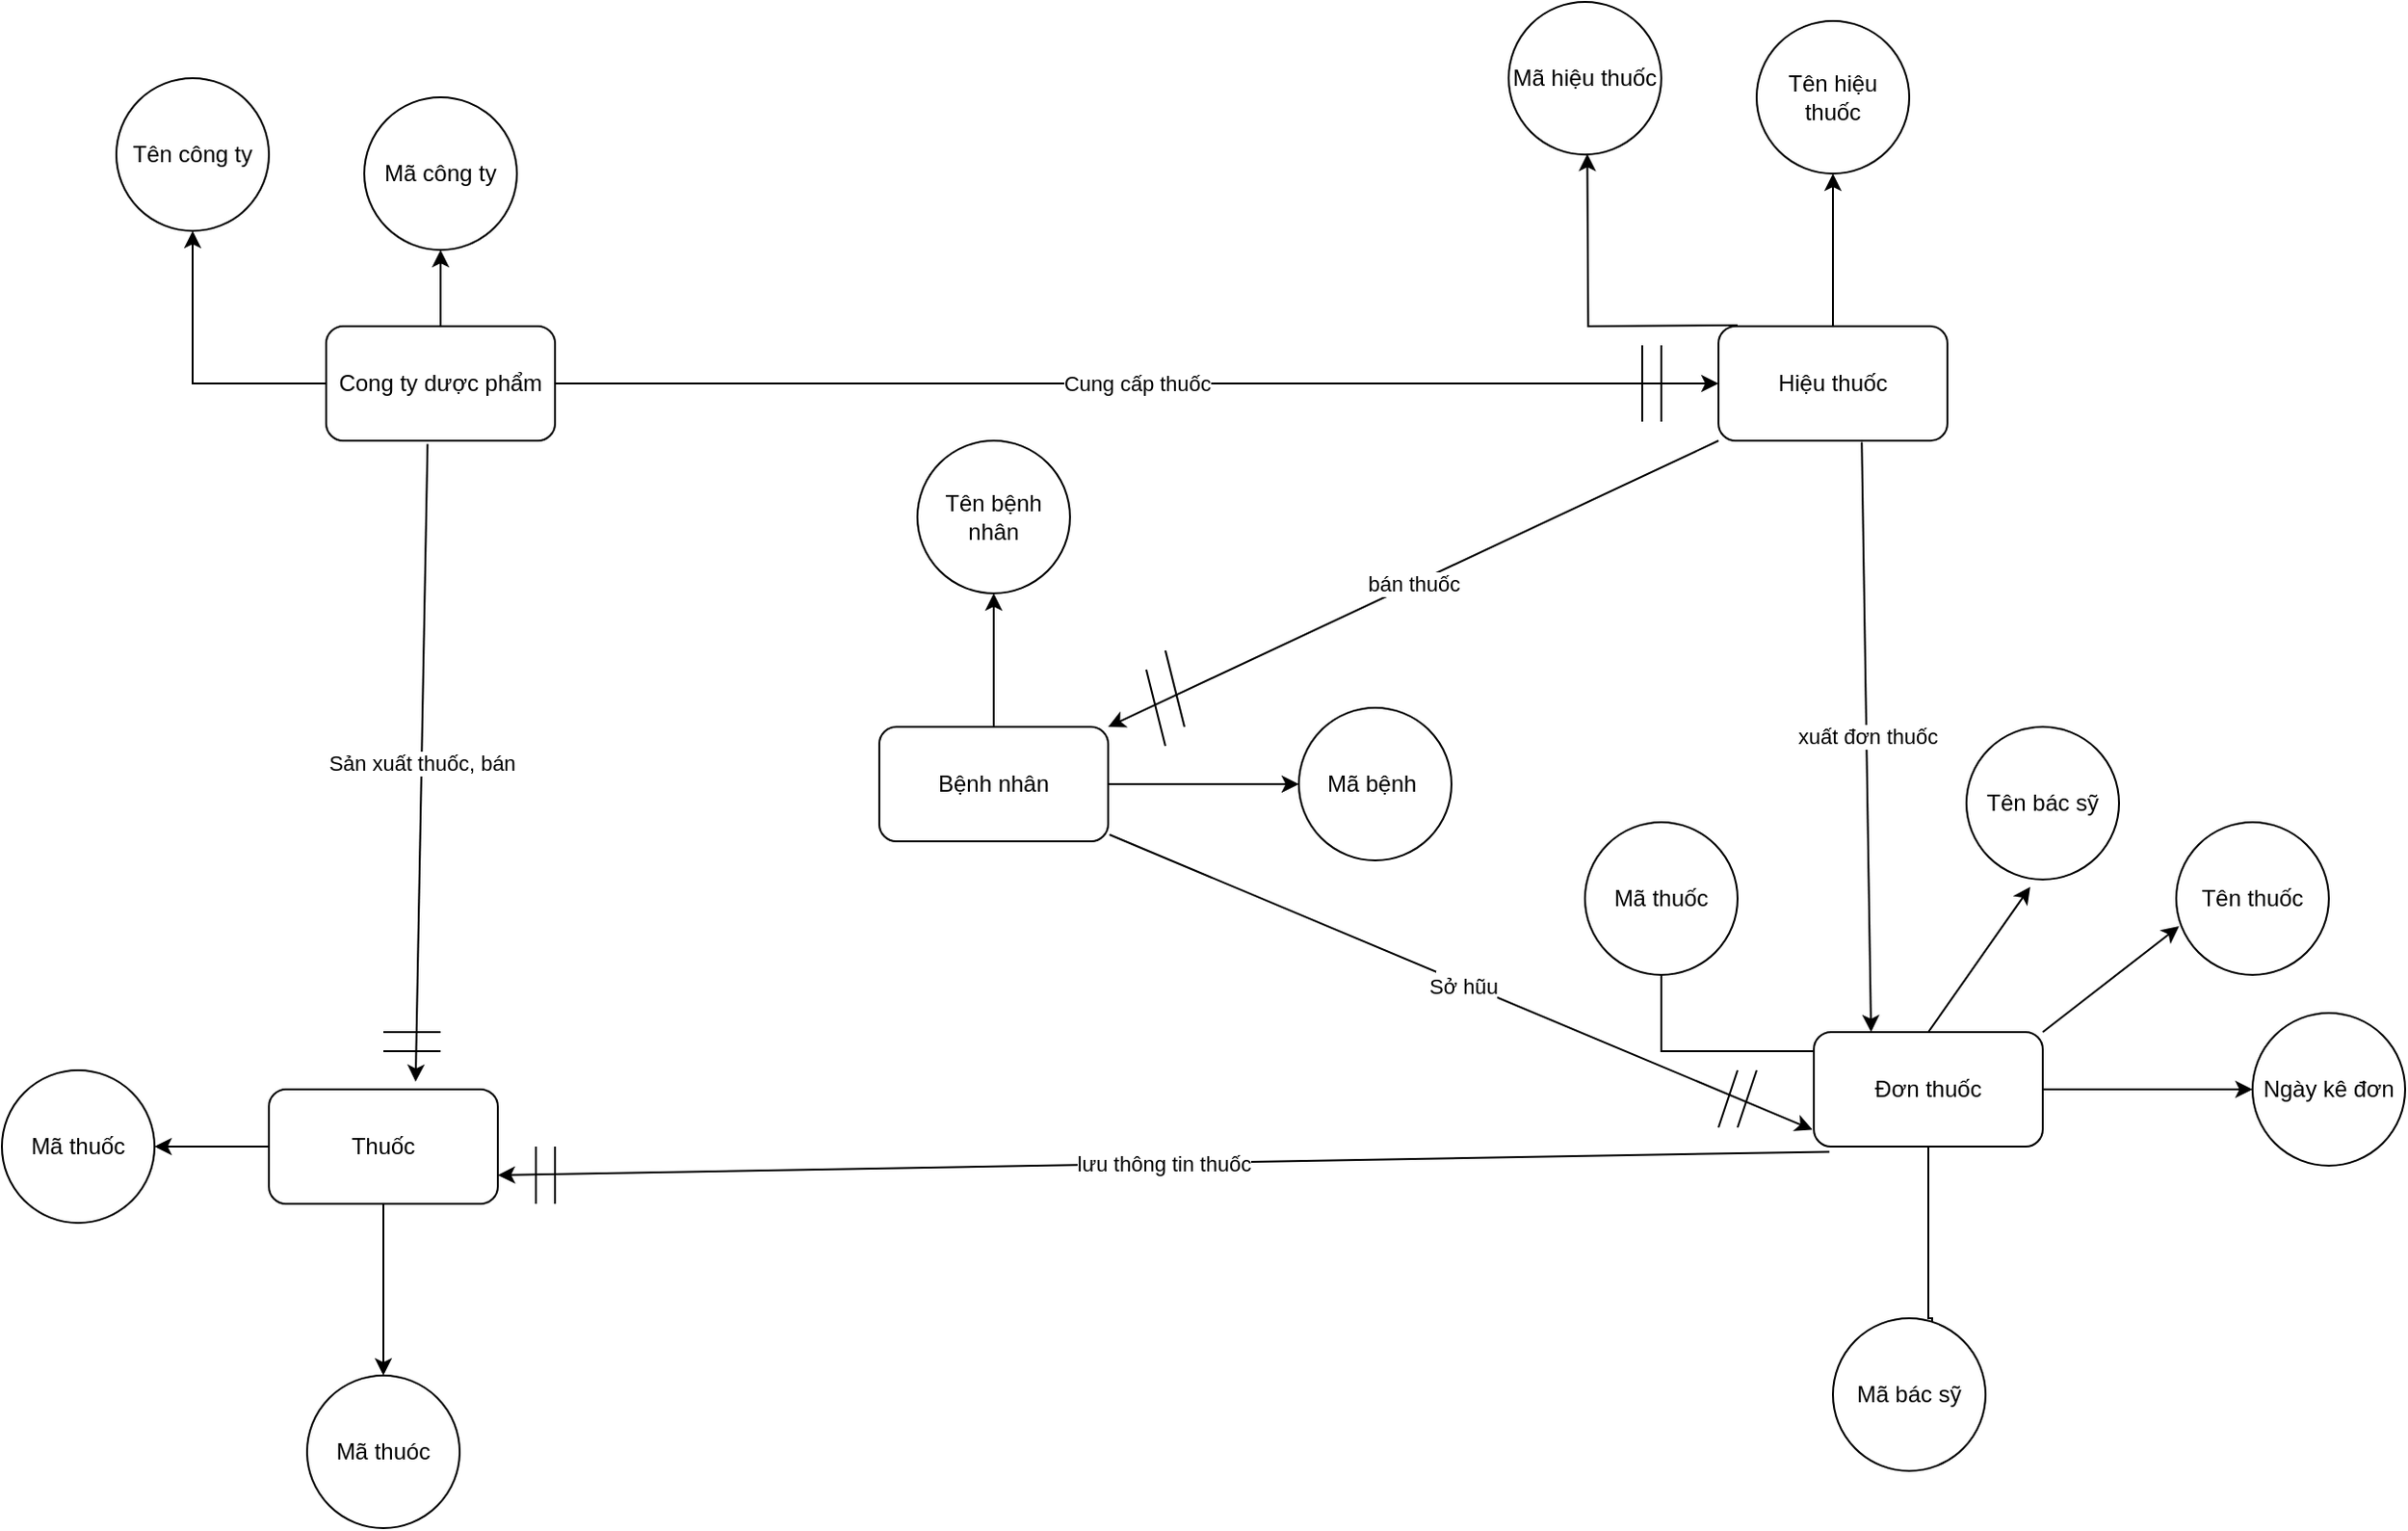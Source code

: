 <mxfile version="23.0.1" type="github">
  <diagram name="Page-1" id="y6IJWJ44svzPStoQqNsy">
    <mxGraphModel dx="2286" dy="1851" grid="1" gridSize="10" guides="1" tooltips="1" connect="1" arrows="1" fold="1" page="1" pageScale="1" pageWidth="850" pageHeight="1100" math="0" shadow="0">
      <root>
        <mxCell id="0" />
        <mxCell id="1" parent="0" />
        <mxCell id="SiMPar9Bt1SjV6V6U8VP-4" value="" style="edgeStyle=orthogonalEdgeStyle;rounded=0;orthogonalLoop=1;jettySize=auto;html=1;" edge="1" parent="1" source="SiMPar9Bt1SjV6V6U8VP-2" target="SiMPar9Bt1SjV6V6U8VP-3">
          <mxGeometry relative="1" as="geometry" />
        </mxCell>
        <mxCell id="SiMPar9Bt1SjV6V6U8VP-6" value="" style="edgeStyle=orthogonalEdgeStyle;rounded=0;orthogonalLoop=1;jettySize=auto;html=1;" edge="1" parent="1" source="SiMPar9Bt1SjV6V6U8VP-2" target="SiMPar9Bt1SjV6V6U8VP-5">
          <mxGeometry relative="1" as="geometry" />
        </mxCell>
        <mxCell id="SiMPar9Bt1SjV6V6U8VP-2" value="Cong ty dược phẩm" style="rounded=1;whiteSpace=wrap;html=1;" vertex="1" parent="1">
          <mxGeometry x="80" y="20" width="120" height="60" as="geometry" />
        </mxCell>
        <mxCell id="SiMPar9Bt1SjV6V6U8VP-3" value="Tên công ty" style="ellipse;whiteSpace=wrap;html=1;rounded=1;" vertex="1" parent="1">
          <mxGeometry x="-30" y="-110" width="80" height="80" as="geometry" />
        </mxCell>
        <mxCell id="SiMPar9Bt1SjV6V6U8VP-5" value="Mã công ty" style="ellipse;whiteSpace=wrap;html=1;rounded=1;" vertex="1" parent="1">
          <mxGeometry x="100" y="-100" width="80" height="80" as="geometry" />
        </mxCell>
        <mxCell id="SiMPar9Bt1SjV6V6U8VP-11" value="" style="edgeStyle=orthogonalEdgeStyle;rounded=0;orthogonalLoop=1;jettySize=auto;html=1;entryX=0.64;entryY=1.002;entryDx=0;entryDy=0;entryPerimeter=0;" edge="1" parent="1">
          <mxGeometry relative="1" as="geometry">
            <mxPoint x="820" y="19.5" as="sourcePoint" />
            <mxPoint x="741.2" y="-70.34" as="targetPoint" />
          </mxGeometry>
        </mxCell>
        <mxCell id="SiMPar9Bt1SjV6V6U8VP-13" value="" style="edgeStyle=orthogonalEdgeStyle;rounded=0;orthogonalLoop=1;jettySize=auto;html=1;" edge="1" parent="1" source="SiMPar9Bt1SjV6V6U8VP-9" target="SiMPar9Bt1SjV6V6U8VP-12">
          <mxGeometry relative="1" as="geometry" />
        </mxCell>
        <mxCell id="SiMPar9Bt1SjV6V6U8VP-9" value="Hiệu thuốc" style="rounded=1;whiteSpace=wrap;html=1;" vertex="1" parent="1">
          <mxGeometry x="810" y="20" width="120" height="60" as="geometry" />
        </mxCell>
        <mxCell id="SiMPar9Bt1SjV6V6U8VP-10" value="Mã hiệu thuốc" style="ellipse;whiteSpace=wrap;html=1;rounded=1;" vertex="1" parent="1">
          <mxGeometry x="700" y="-150" width="80" height="80" as="geometry" />
        </mxCell>
        <mxCell id="SiMPar9Bt1SjV6V6U8VP-12" value="Tên hiệu thuốc" style="ellipse;whiteSpace=wrap;html=1;rounded=1;" vertex="1" parent="1">
          <mxGeometry x="830" y="-140" width="80" height="80" as="geometry" />
        </mxCell>
        <mxCell id="SiMPar9Bt1SjV6V6U8VP-19" value="" style="edgeStyle=orthogonalEdgeStyle;rounded=0;orthogonalLoop=1;jettySize=auto;html=1;" edge="1" parent="1" source="SiMPar9Bt1SjV6V6U8VP-17" target="SiMPar9Bt1SjV6V6U8VP-18">
          <mxGeometry relative="1" as="geometry" />
        </mxCell>
        <mxCell id="SiMPar9Bt1SjV6V6U8VP-37" value="" style="edgeStyle=orthogonalEdgeStyle;rounded=0;orthogonalLoop=1;jettySize=auto;html=1;" edge="1" parent="1" source="SiMPar9Bt1SjV6V6U8VP-17" target="SiMPar9Bt1SjV6V6U8VP-36">
          <mxGeometry relative="1" as="geometry" />
        </mxCell>
        <mxCell id="SiMPar9Bt1SjV6V6U8VP-17" value="Thuốc" style="rounded=1;whiteSpace=wrap;html=1;" vertex="1" parent="1">
          <mxGeometry x="50" y="420" width="120" height="60" as="geometry" />
        </mxCell>
        <mxCell id="SiMPar9Bt1SjV6V6U8VP-18" value="Mã thuóc" style="ellipse;whiteSpace=wrap;html=1;rounded=1;" vertex="1" parent="1">
          <mxGeometry x="70" y="570" width="80" height="80" as="geometry" />
        </mxCell>
        <mxCell id="SiMPar9Bt1SjV6V6U8VP-24" value="" style="edgeStyle=orthogonalEdgeStyle;rounded=0;orthogonalLoop=1;jettySize=auto;html=1;" edge="1" parent="1">
          <mxGeometry relative="1" as="geometry">
            <mxPoint x="860" y="400" as="sourcePoint" />
            <mxPoint x="780" y="340" as="targetPoint" />
            <Array as="points">
              <mxPoint x="780" y="400" />
            </Array>
          </mxGeometry>
        </mxCell>
        <mxCell id="SiMPar9Bt1SjV6V6U8VP-28" value="" style="edgeStyle=orthogonalEdgeStyle;rounded=0;orthogonalLoop=1;jettySize=auto;html=1;" edge="1" parent="1" source="SiMPar9Bt1SjV6V6U8VP-20" target="SiMPar9Bt1SjV6V6U8VP-27">
          <mxGeometry relative="1" as="geometry" />
        </mxCell>
        <mxCell id="SiMPar9Bt1SjV6V6U8VP-33" value="" style="edgeStyle=orthogonalEdgeStyle;rounded=0;orthogonalLoop=1;jettySize=auto;html=1;entryX=0;entryY=0;entryDx=0;entryDy=0;" edge="1" parent="1" target="SiMPar9Bt1SjV6V6U8VP-32">
          <mxGeometry relative="1" as="geometry">
            <mxPoint x="920" y="450" as="sourcePoint" />
            <mxPoint x="1080.0" y="540" as="targetPoint" />
            <Array as="points">
              <mxPoint x="920" y="540" />
              <mxPoint x="922" y="540" />
            </Array>
          </mxGeometry>
        </mxCell>
        <mxCell id="SiMPar9Bt1SjV6V6U8VP-20" value="Đơn thuốc" style="rounded=1;whiteSpace=wrap;html=1;" vertex="1" parent="1">
          <mxGeometry x="860" y="390" width="120" height="60" as="geometry" />
        </mxCell>
        <mxCell id="SiMPar9Bt1SjV6V6U8VP-21" value="Tên thuốc" style="ellipse;whiteSpace=wrap;html=1;rounded=1;" vertex="1" parent="1">
          <mxGeometry x="1050" y="280" width="80" height="80" as="geometry" />
        </mxCell>
        <mxCell id="SiMPar9Bt1SjV6V6U8VP-23" value="Mã thuốc" style="ellipse;whiteSpace=wrap;html=1;rounded=1;" vertex="1" parent="1">
          <mxGeometry x="740" y="280" width="80" height="80" as="geometry" />
        </mxCell>
        <mxCell id="SiMPar9Bt1SjV6V6U8VP-27" value="Ngày kê đơn" style="ellipse;whiteSpace=wrap;html=1;rounded=1;" vertex="1" parent="1">
          <mxGeometry x="1090" y="380" width="80" height="80" as="geometry" />
        </mxCell>
        <mxCell id="SiMPar9Bt1SjV6V6U8VP-32" value="Mã bác sỹ" style="ellipse;whiteSpace=wrap;html=1;rounded=1;" vertex="1" parent="1">
          <mxGeometry x="870" y="540" width="80" height="80" as="geometry" />
        </mxCell>
        <mxCell id="SiMPar9Bt1SjV6V6U8VP-36" value="Mã thuốc" style="ellipse;whiteSpace=wrap;html=1;rounded=1;" vertex="1" parent="1">
          <mxGeometry x="-90" y="410" width="80" height="80" as="geometry" />
        </mxCell>
        <mxCell id="SiMPar9Bt1SjV6V6U8VP-34" value="Tên bác sỹ" style="ellipse;whiteSpace=wrap;html=1;rounded=1;" vertex="1" parent="1">
          <mxGeometry x="940" y="230" width="80" height="80" as="geometry" />
        </mxCell>
        <mxCell id="SiMPar9Bt1SjV6V6U8VP-40" value="" style="endArrow=classic;html=1;rounded=0;entryX=0.418;entryY=1.048;entryDx=0;entryDy=0;entryPerimeter=0;exitX=0.5;exitY=0;exitDx=0;exitDy=0;" edge="1" parent="1" source="SiMPar9Bt1SjV6V6U8VP-20" target="SiMPar9Bt1SjV6V6U8VP-34">
          <mxGeometry width="50" height="50" relative="1" as="geometry">
            <mxPoint x="910" y="390" as="sourcePoint" />
            <mxPoint x="960" y="340" as="targetPoint" />
          </mxGeometry>
        </mxCell>
        <mxCell id="SiMPar9Bt1SjV6V6U8VP-41" value="" style="endArrow=classic;html=1;rounded=0;entryX=0.018;entryY=0.682;entryDx=0;entryDy=0;entryPerimeter=0;" edge="1" parent="1" target="SiMPar9Bt1SjV6V6U8VP-21">
          <mxGeometry width="50" height="50" relative="1" as="geometry">
            <mxPoint x="980" y="390" as="sourcePoint" />
            <mxPoint x="1030" y="340" as="targetPoint" />
          </mxGeometry>
        </mxCell>
        <mxCell id="SiMPar9Bt1SjV6V6U8VP-44" value="" style="edgeStyle=orthogonalEdgeStyle;rounded=0;orthogonalLoop=1;jettySize=auto;html=1;" edge="1" parent="1" source="SiMPar9Bt1SjV6V6U8VP-42" target="SiMPar9Bt1SjV6V6U8VP-43">
          <mxGeometry relative="1" as="geometry" />
        </mxCell>
        <mxCell id="SiMPar9Bt1SjV6V6U8VP-46" value="" style="edgeStyle=orthogonalEdgeStyle;rounded=0;orthogonalLoop=1;jettySize=auto;html=1;" edge="1" parent="1" source="SiMPar9Bt1SjV6V6U8VP-42" target="SiMPar9Bt1SjV6V6U8VP-45">
          <mxGeometry relative="1" as="geometry" />
        </mxCell>
        <mxCell id="SiMPar9Bt1SjV6V6U8VP-42" value="Bệnh nhân" style="rounded=1;whiteSpace=wrap;html=1;" vertex="1" parent="1">
          <mxGeometry x="370" y="230" width="120" height="60" as="geometry" />
        </mxCell>
        <mxCell id="SiMPar9Bt1SjV6V6U8VP-43" value="Tên bệnh nhân" style="ellipse;whiteSpace=wrap;html=1;rounded=1;" vertex="1" parent="1">
          <mxGeometry x="390" y="80" width="80" height="80" as="geometry" />
        </mxCell>
        <mxCell id="SiMPar9Bt1SjV6V6U8VP-45" value="Mã bệnh&amp;nbsp;" style="ellipse;whiteSpace=wrap;html=1;rounded=1;" vertex="1" parent="1">
          <mxGeometry x="590" y="220" width="80" height="80" as="geometry" />
        </mxCell>
        <mxCell id="SiMPar9Bt1SjV6V6U8VP-49" value="" style="endArrow=classic;html=1;rounded=0;exitX=0.443;exitY=1.03;exitDx=0;exitDy=0;exitPerimeter=0;entryX=0.641;entryY=-0.066;entryDx=0;entryDy=0;entryPerimeter=0;" edge="1" parent="1" source="SiMPar9Bt1SjV6V6U8VP-2" target="SiMPar9Bt1SjV6V6U8VP-17">
          <mxGeometry relative="1" as="geometry">
            <mxPoint x="90" y="250" as="sourcePoint" />
            <mxPoint x="190" y="250" as="targetPoint" />
          </mxGeometry>
        </mxCell>
        <mxCell id="SiMPar9Bt1SjV6V6U8VP-50" value="Sản xuất thuốc, bán" style="edgeLabel;resizable=0;html=1;align=center;verticalAlign=middle;" connectable="0" vertex="1" parent="SiMPar9Bt1SjV6V6U8VP-49">
          <mxGeometry relative="1" as="geometry" />
        </mxCell>
        <mxCell id="SiMPar9Bt1SjV6V6U8VP-51" value="" style="endArrow=classic;html=1;rounded=0;exitX=0.068;exitY=1.045;exitDx=0;exitDy=0;entryX=1;entryY=0.75;entryDx=0;entryDy=0;exitPerimeter=0;" edge="1" parent="1" source="SiMPar9Bt1SjV6V6U8VP-20" target="SiMPar9Bt1SjV6V6U8VP-17">
          <mxGeometry relative="1" as="geometry">
            <mxPoint x="610" y="300" as="sourcePoint" />
            <mxPoint x="710" y="300" as="targetPoint" />
          </mxGeometry>
        </mxCell>
        <mxCell id="SiMPar9Bt1SjV6V6U8VP-52" value="lưu thông tin thuốc" style="edgeLabel;resizable=0;html=1;align=center;verticalAlign=middle;" connectable="0" vertex="1" parent="SiMPar9Bt1SjV6V6U8VP-51">
          <mxGeometry relative="1" as="geometry" />
        </mxCell>
        <mxCell id="SiMPar9Bt1SjV6V6U8VP-53" value="" style="endArrow=classic;html=1;rounded=0;exitX=0.626;exitY=1.012;exitDx=0;exitDy=0;exitPerimeter=0;entryX=0.25;entryY=0;entryDx=0;entryDy=0;" edge="1" parent="1" source="SiMPar9Bt1SjV6V6U8VP-9" target="SiMPar9Bt1SjV6V6U8VP-20">
          <mxGeometry relative="1" as="geometry">
            <mxPoint x="610" y="300" as="sourcePoint" />
            <mxPoint x="710" y="300" as="targetPoint" />
          </mxGeometry>
        </mxCell>
        <mxCell id="SiMPar9Bt1SjV6V6U8VP-54" value="xuất đơn thuốc" style="edgeLabel;resizable=0;html=1;align=center;verticalAlign=middle;" connectable="0" vertex="1" parent="SiMPar9Bt1SjV6V6U8VP-53">
          <mxGeometry relative="1" as="geometry" />
        </mxCell>
        <mxCell id="SiMPar9Bt1SjV6V6U8VP-58" value="" style="endArrow=none;html=1;rounded=0;" edge="1" parent="1">
          <mxGeometry width="50" height="50" relative="1" as="geometry">
            <mxPoint x="110" y="390" as="sourcePoint" />
            <mxPoint x="140" y="390" as="targetPoint" />
          </mxGeometry>
        </mxCell>
        <mxCell id="SiMPar9Bt1SjV6V6U8VP-59" value="" style="endArrow=none;html=1;rounded=0;" edge="1" parent="1">
          <mxGeometry width="50" height="50" relative="1" as="geometry">
            <mxPoint x="110" y="400" as="sourcePoint" />
            <mxPoint x="140" y="400" as="targetPoint" />
          </mxGeometry>
        </mxCell>
        <mxCell id="SiMPar9Bt1SjV6V6U8VP-61" value="" style="endArrow=classic;html=1;rounded=0;exitX=0;exitY=1;exitDx=0;exitDy=0;entryX=1;entryY=0;entryDx=0;entryDy=0;" edge="1" parent="1" source="SiMPar9Bt1SjV6V6U8VP-9" target="SiMPar9Bt1SjV6V6U8VP-42">
          <mxGeometry relative="1" as="geometry">
            <mxPoint x="580" y="150" as="sourcePoint" />
            <mxPoint x="680" y="150" as="targetPoint" />
          </mxGeometry>
        </mxCell>
        <mxCell id="SiMPar9Bt1SjV6V6U8VP-62" value="bán thuốc" style="edgeLabel;resizable=0;html=1;align=center;verticalAlign=middle;" connectable="0" vertex="1" parent="SiMPar9Bt1SjV6V6U8VP-61">
          <mxGeometry relative="1" as="geometry" />
        </mxCell>
        <mxCell id="SiMPar9Bt1SjV6V6U8VP-65" value="" style="endArrow=classic;html=1;rounded=0;exitX=1;exitY=0.5;exitDx=0;exitDy=0;" edge="1" parent="1" source="SiMPar9Bt1SjV6V6U8VP-2" target="SiMPar9Bt1SjV6V6U8VP-9">
          <mxGeometry relative="1" as="geometry">
            <mxPoint x="320" y="320" as="sourcePoint" />
            <mxPoint x="420" y="320" as="targetPoint" />
          </mxGeometry>
        </mxCell>
        <mxCell id="SiMPar9Bt1SjV6V6U8VP-66" value="Cung cấp thuốc" style="edgeLabel;resizable=0;html=1;align=center;verticalAlign=middle;" connectable="0" vertex="1" parent="SiMPar9Bt1SjV6V6U8VP-65">
          <mxGeometry relative="1" as="geometry" />
        </mxCell>
        <mxCell id="SiMPar9Bt1SjV6V6U8VP-67" value="" style="endArrow=none;html=1;rounded=0;" edge="1" parent="1">
          <mxGeometry width="50" height="50" relative="1" as="geometry">
            <mxPoint x="780" y="70" as="sourcePoint" />
            <mxPoint x="780" y="30" as="targetPoint" />
          </mxGeometry>
        </mxCell>
        <mxCell id="SiMPar9Bt1SjV6V6U8VP-68" value="" style="endArrow=none;html=1;rounded=0;" edge="1" parent="1">
          <mxGeometry width="50" height="50" relative="1" as="geometry">
            <mxPoint x="770" y="70" as="sourcePoint" />
            <mxPoint x="770" y="30" as="targetPoint" />
          </mxGeometry>
        </mxCell>
        <mxCell id="SiMPar9Bt1SjV6V6U8VP-69" value="" style="endArrow=none;html=1;rounded=0;" edge="1" parent="1">
          <mxGeometry width="50" height="50" relative="1" as="geometry">
            <mxPoint x="520" y="240" as="sourcePoint" />
            <mxPoint x="510" y="200" as="targetPoint" />
            <Array as="points" />
          </mxGeometry>
        </mxCell>
        <mxCell id="SiMPar9Bt1SjV6V6U8VP-70" value="" style="endArrow=none;html=1;rounded=0;" edge="1" parent="1">
          <mxGeometry width="50" height="50" relative="1" as="geometry">
            <mxPoint x="530" y="230" as="sourcePoint" />
            <mxPoint x="520" y="190" as="targetPoint" />
            <Array as="points" />
          </mxGeometry>
        </mxCell>
        <mxCell id="SiMPar9Bt1SjV6V6U8VP-71" value="" style="endArrow=classic;html=1;rounded=0;exitX=1.006;exitY=0.942;exitDx=0;exitDy=0;exitPerimeter=0;entryX=-0.006;entryY=0.853;entryDx=0;entryDy=0;entryPerimeter=0;" edge="1" parent="1" source="SiMPar9Bt1SjV6V6U8VP-42" target="SiMPar9Bt1SjV6V6U8VP-20">
          <mxGeometry relative="1" as="geometry">
            <mxPoint x="650" y="410" as="sourcePoint" />
            <mxPoint x="750" y="410" as="targetPoint" />
          </mxGeometry>
        </mxCell>
        <mxCell id="SiMPar9Bt1SjV6V6U8VP-72" value="Label" style="edgeLabel;resizable=0;html=1;align=center;verticalAlign=middle;" connectable="0" vertex="1" parent="SiMPar9Bt1SjV6V6U8VP-71">
          <mxGeometry relative="1" as="geometry" />
        </mxCell>
        <mxCell id="SiMPar9Bt1SjV6V6U8VP-73" value="Sở hũu" style="edgeLabel;html=1;align=center;verticalAlign=middle;resizable=0;points=[];" vertex="1" connectable="0" parent="SiMPar9Bt1SjV6V6U8VP-71">
          <mxGeometry x="0.005" y="-2" relative="1" as="geometry">
            <mxPoint as="offset" />
          </mxGeometry>
        </mxCell>
        <mxCell id="SiMPar9Bt1SjV6V6U8VP-75" value="" style="endArrow=none;html=1;rounded=0;" edge="1" parent="1">
          <mxGeometry width="50" height="50" relative="1" as="geometry">
            <mxPoint x="810" y="440" as="sourcePoint" />
            <mxPoint x="820" y="410" as="targetPoint" />
            <Array as="points" />
          </mxGeometry>
        </mxCell>
        <mxCell id="SiMPar9Bt1SjV6V6U8VP-76" value="" style="endArrow=none;html=1;rounded=0;" edge="1" parent="1">
          <mxGeometry width="50" height="50" relative="1" as="geometry">
            <mxPoint x="820" y="440" as="sourcePoint" />
            <mxPoint x="830" y="410" as="targetPoint" />
            <Array as="points" />
          </mxGeometry>
        </mxCell>
        <mxCell id="SiMPar9Bt1SjV6V6U8VP-77" value="" style="endArrow=none;html=1;rounded=0;" edge="1" parent="1">
          <mxGeometry width="50" height="50" relative="1" as="geometry">
            <mxPoint x="190" y="480" as="sourcePoint" />
            <mxPoint x="190" y="450" as="targetPoint" />
            <Array as="points" />
          </mxGeometry>
        </mxCell>
        <mxCell id="SiMPar9Bt1SjV6V6U8VP-78" value="" style="endArrow=none;html=1;rounded=0;" edge="1" parent="1">
          <mxGeometry width="50" height="50" relative="1" as="geometry">
            <mxPoint x="200" y="480" as="sourcePoint" />
            <mxPoint x="200" y="450" as="targetPoint" />
            <Array as="points" />
          </mxGeometry>
        </mxCell>
      </root>
    </mxGraphModel>
  </diagram>
</mxfile>

